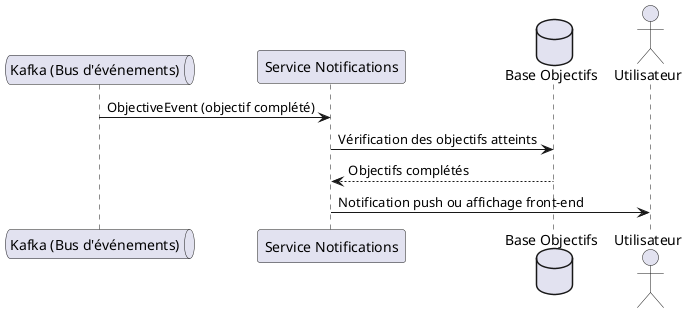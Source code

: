 @startuml SequenceServiceNotifications

queue "Kafka (Bus d'événements)" as Kafka
participant "Service Notifications" as SNot
database "Base Objectifs" as DBObj
actor "Utilisateur" as User

Kafka -> SNot : ObjectiveEvent (objectif complété)
SNot -> DBObj : Vérification des objectifs atteints
DBObj --> SNot : Objectifs complétés
SNot -> User : Notification push ou affichage front-end

@enduml
